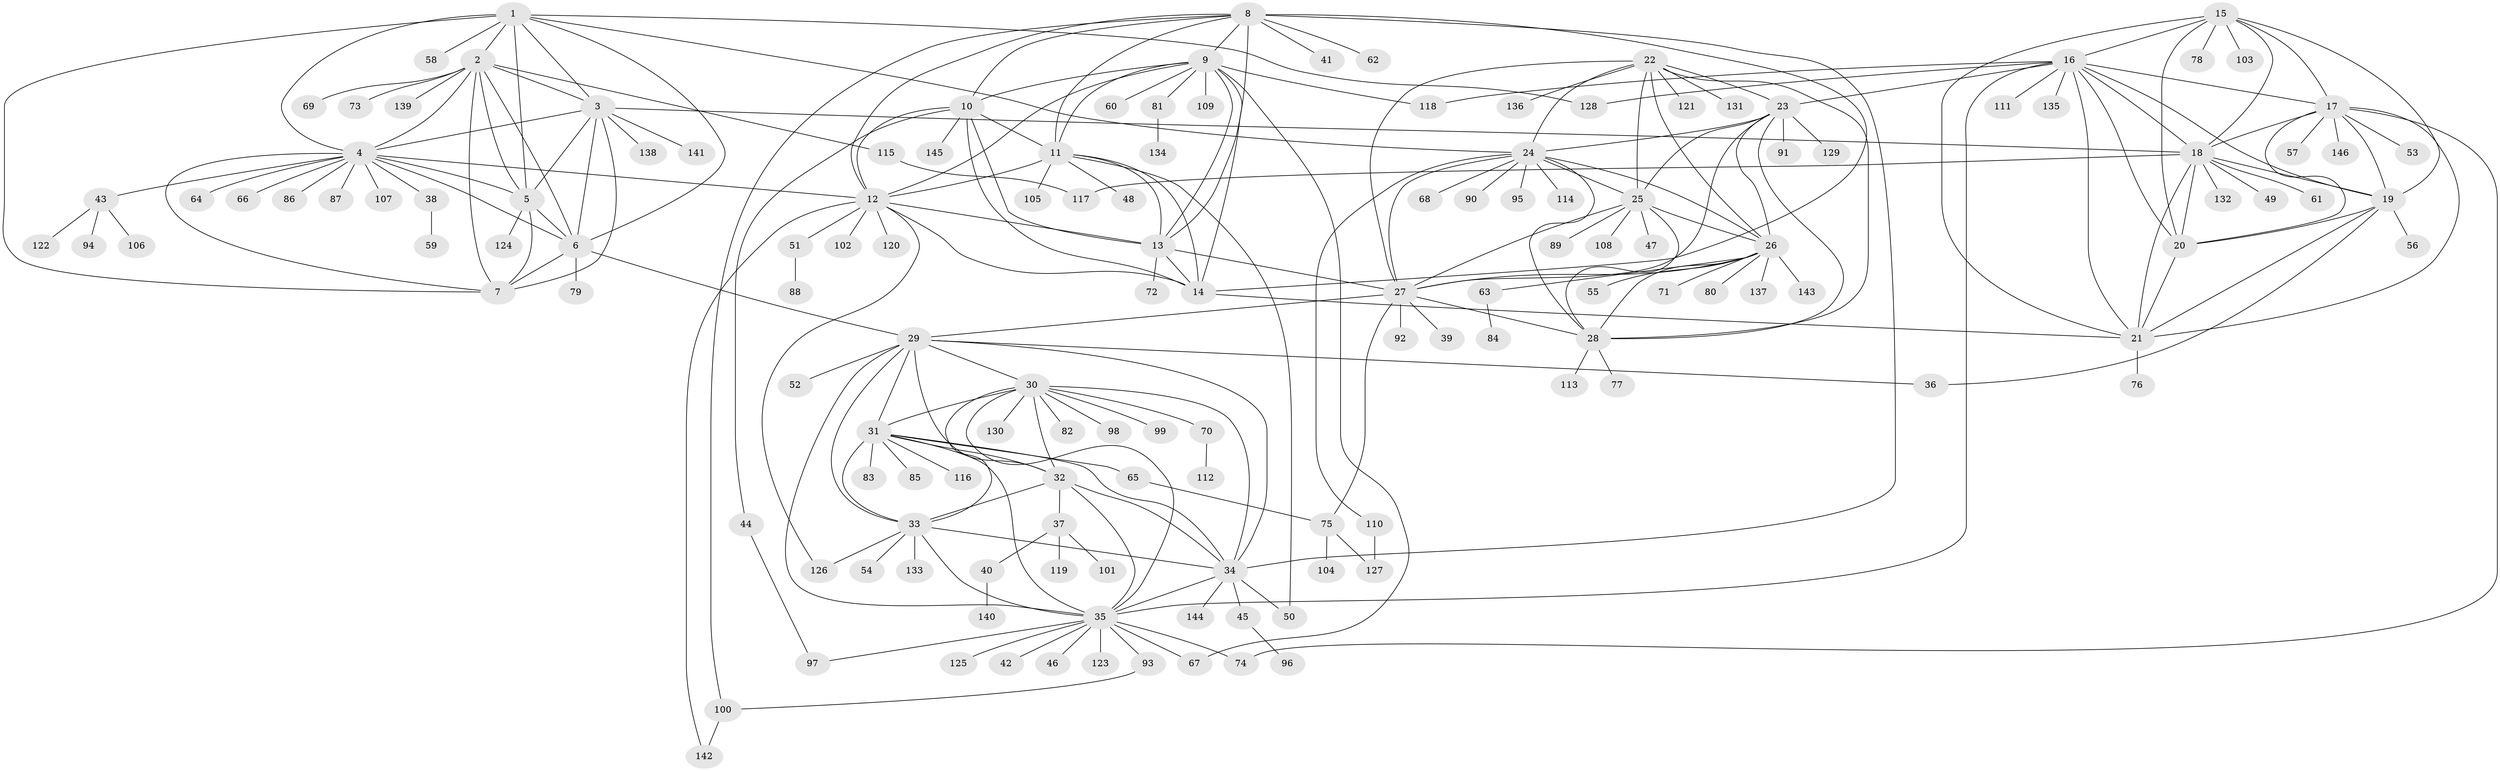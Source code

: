 // coarse degree distribution, {7: 0.034782608695652174, 14: 0.017391304347826087, 4: 0.008695652173913044, 8: 0.02608695652173913, 10: 0.043478260869565216, 13: 0.017391304347826087, 12: 0.02608695652173913, 9: 0.008695652173913044, 5: 0.008695652173913044, 6: 0.008695652173913044, 2: 0.10434782608695652, 3: 0.034782608695652174, 1: 0.6608695652173913}
// Generated by graph-tools (version 1.1) at 2025/24/03/03/25 07:24:15]
// undirected, 146 vertices, 239 edges
graph export_dot {
graph [start="1"]
  node [color=gray90,style=filled];
  1;
  2;
  3;
  4;
  5;
  6;
  7;
  8;
  9;
  10;
  11;
  12;
  13;
  14;
  15;
  16;
  17;
  18;
  19;
  20;
  21;
  22;
  23;
  24;
  25;
  26;
  27;
  28;
  29;
  30;
  31;
  32;
  33;
  34;
  35;
  36;
  37;
  38;
  39;
  40;
  41;
  42;
  43;
  44;
  45;
  46;
  47;
  48;
  49;
  50;
  51;
  52;
  53;
  54;
  55;
  56;
  57;
  58;
  59;
  60;
  61;
  62;
  63;
  64;
  65;
  66;
  67;
  68;
  69;
  70;
  71;
  72;
  73;
  74;
  75;
  76;
  77;
  78;
  79;
  80;
  81;
  82;
  83;
  84;
  85;
  86;
  87;
  88;
  89;
  90;
  91;
  92;
  93;
  94;
  95;
  96;
  97;
  98;
  99;
  100;
  101;
  102;
  103;
  104;
  105;
  106;
  107;
  108;
  109;
  110;
  111;
  112;
  113;
  114;
  115;
  116;
  117;
  118;
  119;
  120;
  121;
  122;
  123;
  124;
  125;
  126;
  127;
  128;
  129;
  130;
  131;
  132;
  133;
  134;
  135;
  136;
  137;
  138;
  139;
  140;
  141;
  142;
  143;
  144;
  145;
  146;
  1 -- 2;
  1 -- 3;
  1 -- 4;
  1 -- 5;
  1 -- 6;
  1 -- 7;
  1 -- 24;
  1 -- 58;
  1 -- 128;
  2 -- 3;
  2 -- 4;
  2 -- 5;
  2 -- 6;
  2 -- 7;
  2 -- 69;
  2 -- 73;
  2 -- 115;
  2 -- 139;
  3 -- 4;
  3 -- 5;
  3 -- 6;
  3 -- 7;
  3 -- 18;
  3 -- 138;
  3 -- 141;
  4 -- 5;
  4 -- 6;
  4 -- 7;
  4 -- 12;
  4 -- 38;
  4 -- 43;
  4 -- 64;
  4 -- 66;
  4 -- 86;
  4 -- 87;
  4 -- 107;
  5 -- 6;
  5 -- 7;
  5 -- 124;
  6 -- 7;
  6 -- 29;
  6 -- 79;
  8 -- 9;
  8 -- 10;
  8 -- 11;
  8 -- 12;
  8 -- 13;
  8 -- 14;
  8 -- 34;
  8 -- 41;
  8 -- 62;
  8 -- 100;
  9 -- 10;
  9 -- 11;
  9 -- 12;
  9 -- 13;
  9 -- 14;
  9 -- 60;
  9 -- 67;
  9 -- 81;
  9 -- 109;
  9 -- 118;
  10 -- 11;
  10 -- 12;
  10 -- 13;
  10 -- 14;
  10 -- 44;
  10 -- 145;
  11 -- 12;
  11 -- 13;
  11 -- 14;
  11 -- 48;
  11 -- 50;
  11 -- 105;
  12 -- 13;
  12 -- 14;
  12 -- 51;
  12 -- 102;
  12 -- 120;
  12 -- 126;
  12 -- 142;
  13 -- 14;
  13 -- 27;
  13 -- 72;
  14 -- 21;
  15 -- 16;
  15 -- 17;
  15 -- 18;
  15 -- 19;
  15 -- 20;
  15 -- 21;
  15 -- 78;
  15 -- 103;
  16 -- 17;
  16 -- 18;
  16 -- 19;
  16 -- 20;
  16 -- 21;
  16 -- 23;
  16 -- 35;
  16 -- 111;
  16 -- 118;
  16 -- 128;
  16 -- 135;
  17 -- 18;
  17 -- 19;
  17 -- 20;
  17 -- 21;
  17 -- 53;
  17 -- 57;
  17 -- 74;
  17 -- 146;
  18 -- 19;
  18 -- 20;
  18 -- 21;
  18 -- 49;
  18 -- 61;
  18 -- 117;
  18 -- 132;
  19 -- 20;
  19 -- 21;
  19 -- 36;
  19 -- 56;
  20 -- 21;
  21 -- 76;
  22 -- 23;
  22 -- 24;
  22 -- 25;
  22 -- 26;
  22 -- 27;
  22 -- 28;
  22 -- 121;
  22 -- 131;
  22 -- 136;
  23 -- 24;
  23 -- 25;
  23 -- 26;
  23 -- 27;
  23 -- 28;
  23 -- 91;
  23 -- 129;
  24 -- 25;
  24 -- 26;
  24 -- 27;
  24 -- 28;
  24 -- 68;
  24 -- 90;
  24 -- 95;
  24 -- 110;
  24 -- 114;
  25 -- 26;
  25 -- 27;
  25 -- 28;
  25 -- 47;
  25 -- 89;
  25 -- 108;
  26 -- 27;
  26 -- 28;
  26 -- 55;
  26 -- 63;
  26 -- 71;
  26 -- 80;
  26 -- 137;
  26 -- 143;
  27 -- 28;
  27 -- 29;
  27 -- 39;
  27 -- 75;
  27 -- 92;
  28 -- 77;
  28 -- 113;
  29 -- 30;
  29 -- 31;
  29 -- 32;
  29 -- 33;
  29 -- 34;
  29 -- 35;
  29 -- 36;
  29 -- 52;
  30 -- 31;
  30 -- 32;
  30 -- 33;
  30 -- 34;
  30 -- 35;
  30 -- 70;
  30 -- 82;
  30 -- 98;
  30 -- 99;
  30 -- 130;
  31 -- 32;
  31 -- 33;
  31 -- 34;
  31 -- 35;
  31 -- 65;
  31 -- 83;
  31 -- 85;
  31 -- 116;
  32 -- 33;
  32 -- 34;
  32 -- 35;
  32 -- 37;
  33 -- 34;
  33 -- 35;
  33 -- 54;
  33 -- 126;
  33 -- 133;
  34 -- 35;
  34 -- 45;
  34 -- 50;
  34 -- 144;
  35 -- 42;
  35 -- 46;
  35 -- 67;
  35 -- 74;
  35 -- 93;
  35 -- 97;
  35 -- 123;
  35 -- 125;
  37 -- 40;
  37 -- 101;
  37 -- 119;
  38 -- 59;
  40 -- 140;
  43 -- 94;
  43 -- 106;
  43 -- 122;
  44 -- 97;
  45 -- 96;
  51 -- 88;
  63 -- 84;
  65 -- 75;
  70 -- 112;
  75 -- 104;
  75 -- 127;
  81 -- 134;
  93 -- 100;
  100 -- 142;
  110 -- 127;
  115 -- 117;
}
